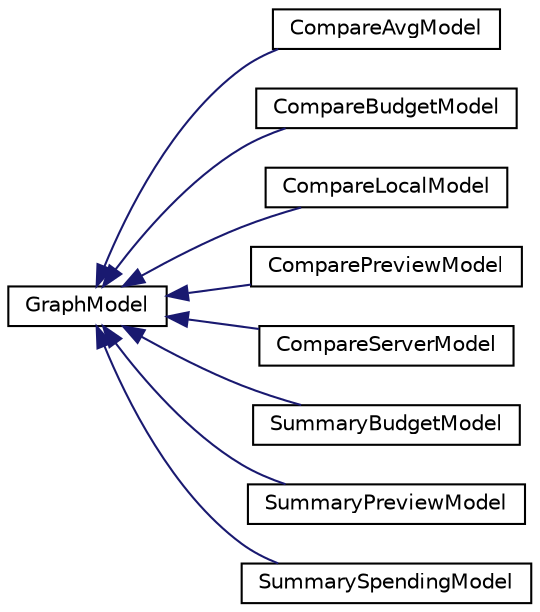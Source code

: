 digraph "Graphical Class Hierarchy"
{
 // LATEX_PDF_SIZE
  edge [fontname="Helvetica",fontsize="10",labelfontname="Helvetica",labelfontsize="10"];
  node [fontname="Helvetica",fontsize="10",shape=record];
  rankdir="LR";
  Node0 [label="GraphModel",height=0.2,width=0.4,color="black", fillcolor="white", style="filled",URL="$classGraphModel.html",tooltip=" "];
  Node0 -> Node1 [dir="back",color="midnightblue",fontsize="10",style="solid",fontname="Helvetica"];
  Node1 [label="CompareAvgModel",height=0.2,width=0.4,color="black", fillcolor="white", style="filled",URL="$classCompareAvgModel.html",tooltip=" "];
  Node0 -> Node2 [dir="back",color="midnightblue",fontsize="10",style="solid",fontname="Helvetica"];
  Node2 [label="CompareBudgetModel",height=0.2,width=0.4,color="black", fillcolor="white", style="filled",URL="$classCompareBudgetModel.html",tooltip=" "];
  Node0 -> Node3 [dir="back",color="midnightblue",fontsize="10",style="solid",fontname="Helvetica"];
  Node3 [label="CompareLocalModel",height=0.2,width=0.4,color="black", fillcolor="white", style="filled",URL="$classCompareLocalModel.html",tooltip=" "];
  Node0 -> Node4 [dir="back",color="midnightblue",fontsize="10",style="solid",fontname="Helvetica"];
  Node4 [label="ComparePreviewModel",height=0.2,width=0.4,color="black", fillcolor="white", style="filled",URL="$classComparePreviewModel.html",tooltip=" "];
  Node0 -> Node5 [dir="back",color="midnightblue",fontsize="10",style="solid",fontname="Helvetica"];
  Node5 [label="CompareServerModel",height=0.2,width=0.4,color="black", fillcolor="white", style="filled",URL="$classCompareServerModel.html",tooltip=" "];
  Node0 -> Node6 [dir="back",color="midnightblue",fontsize="10",style="solid",fontname="Helvetica"];
  Node6 [label="SummaryBudgetModel",height=0.2,width=0.4,color="black", fillcolor="white", style="filled",URL="$classSummaryBudgetModel.html",tooltip=" "];
  Node0 -> Node7 [dir="back",color="midnightblue",fontsize="10",style="solid",fontname="Helvetica"];
  Node7 [label="SummaryPreviewModel",height=0.2,width=0.4,color="black", fillcolor="white", style="filled",URL="$classSummaryPreviewModel.html",tooltip=" "];
  Node0 -> Node8 [dir="back",color="midnightblue",fontsize="10",style="solid",fontname="Helvetica"];
  Node8 [label="SummarySpendingModel",height=0.2,width=0.4,color="black", fillcolor="white", style="filled",URL="$classSummarySpendingModel.html",tooltip=" "];
}
